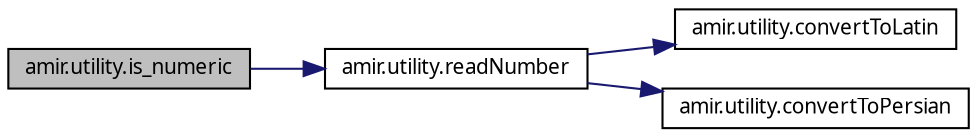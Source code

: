 digraph "amir.utility.is_numeric"
{
 // LATEX_PDF_SIZE
  edge [fontname="FreeSans.ttf",fontsize="10",labelfontname="FreeSans.ttf",labelfontsize="10"];
  node [fontname="FreeSans.ttf",fontsize="10",shape=record];
  rankdir="LR";
  Node1 [label="amir.utility.is_numeric",height=0.2,width=0.4,color="black", fillcolor="grey75", style="filled", fontcolor="black",tooltip=" "];
  Node1 -> Node2 [color="midnightblue",fontsize="10",style="solid",fontname="FreeSans.ttf"];
  Node2 [label="amir.utility.readNumber",height=0.2,width=0.4,color="black", fillcolor="white", style="filled",URL="$group___utility.html#ga21b9923b37da685ff5d3484a10db4f78",tooltip=" "];
  Node2 -> Node3 [color="midnightblue",fontsize="10",style="solid",fontname="FreeSans.ttf"];
  Node3 [label="amir.utility.convertToLatin",height=0.2,width=0.4,color="black", fillcolor="white", style="filled",URL="$group___utility.html#gabf2b9d91803e7a6c154b9f722259b244",tooltip=" "];
  Node2 -> Node4 [color="midnightblue",fontsize="10",style="solid",fontname="FreeSans.ttf"];
  Node4 [label="amir.utility.convertToPersian",height=0.2,width=0.4,color="black", fillcolor="white", style="filled",URL="$group___utility.html#ga8b89d0d191ac53afdec68da806fe310d",tooltip=" "];
}
